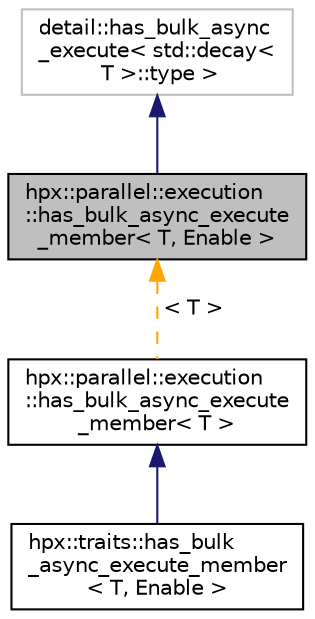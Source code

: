 digraph "hpx::parallel::execution::has_bulk_async_execute_member&lt; T, Enable &gt;"
{
  edge [fontname="Helvetica",fontsize="10",labelfontname="Helvetica",labelfontsize="10"];
  node [fontname="Helvetica",fontsize="10",shape=record];
  Node0 [label="hpx::parallel::execution\l::has_bulk_async_execute\l_member\< T, Enable \>",height=0.2,width=0.4,color="black", fillcolor="grey75", style="filled", fontcolor="black"];
  Node1 -> Node0 [dir="back",color="midnightblue",fontsize="10",style="solid",fontname="Helvetica"];
  Node1 [label="detail::has_bulk_async\l_execute\< std::decay\<\l T \>::type \>",height=0.2,width=0.4,color="grey75", fillcolor="white", style="filled"];
  Node0 -> Node2 [dir="back",color="orange",fontsize="10",style="dashed",label=" \< T \>" ,fontname="Helvetica"];
  Node2 [label="hpx::parallel::execution\l::has_bulk_async_execute\l_member\< T \>",height=0.2,width=0.4,color="black", fillcolor="white", style="filled",URL="$d1/d47/structhpx_1_1parallel_1_1execution_1_1has__bulk__async__execute__member.html"];
  Node2 -> Node3 [dir="back",color="midnightblue",fontsize="10",style="solid",fontname="Helvetica"];
  Node3 [label="hpx::traits::has_bulk\l_async_execute_member\l\< T, Enable \>",height=0.2,width=0.4,color="black", fillcolor="white", style="filled",URL="$d7/d33/structhpx_1_1traits_1_1has__bulk__async__execute__member.html"];
}
